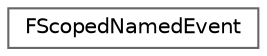 digraph "Graphical Class Hierarchy"
{
 // INTERACTIVE_SVG=YES
 // LATEX_PDF_SIZE
  bgcolor="transparent";
  edge [fontname=Helvetica,fontsize=10,labelfontname=Helvetica,labelfontsize=10];
  node [fontname=Helvetica,fontsize=10,shape=box,height=0.2,width=0.4];
  rankdir="LR";
  Node0 [id="Node000000",label="FScopedNamedEvent",height=0.2,width=0.4,color="grey40", fillcolor="white", style="filled",URL="$d6/d7f/classFScopedNamedEvent.html",tooltip=" "];
}
